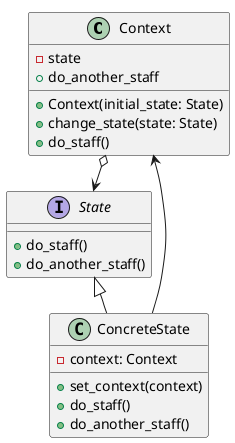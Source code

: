 @startuml
!pragma layout smetana
'https://plantuml.com/class-diagram


class Context {
  - state
  + Context(initial_state: State)
  + change_state(state: State)
  + do_staff()
  + do_another_staff
}

interface State {
  + do_staff()
  + do_another_staff()
}

class ConcreteState {
  - context: Context
  + set_context(context)
  + do_staff()
  + do_another_staff()
}

Context o--> State
State <|-- ConcreteState
ConcreteState --> Context
@enduml